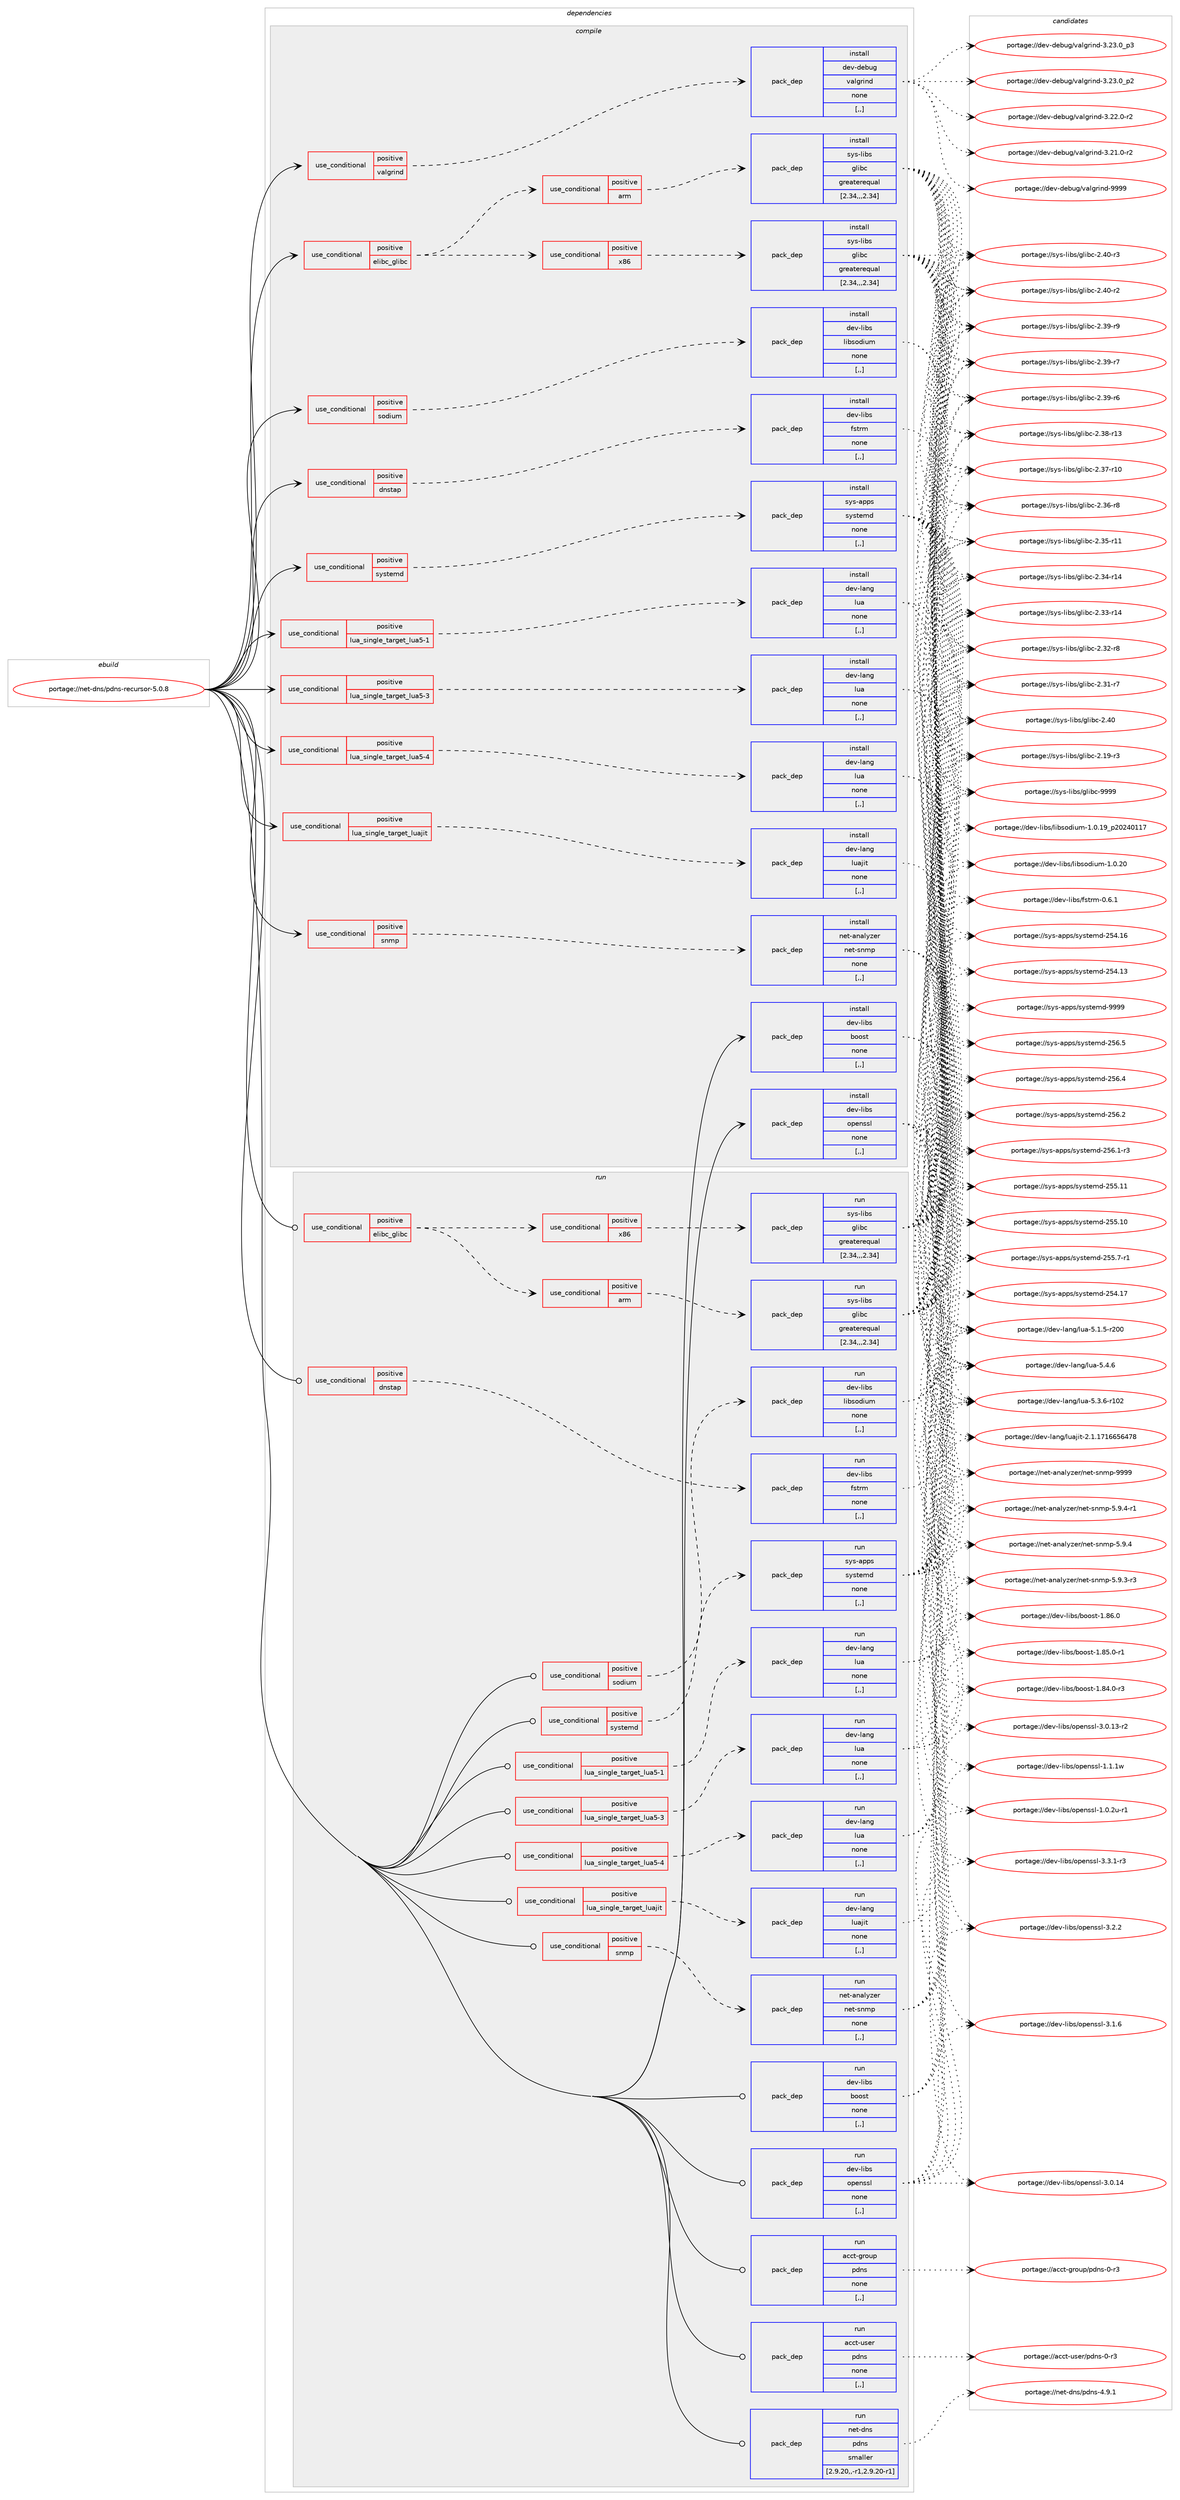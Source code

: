 digraph prolog {

# *************
# Graph options
# *************

newrank=true;
concentrate=true;
compound=true;
graph [rankdir=LR,fontname=Helvetica,fontsize=10,ranksep=1.5];#, ranksep=2.5, nodesep=0.2];
edge  [arrowhead=vee];
node  [fontname=Helvetica,fontsize=10];

# **********
# The ebuild
# **********

subgraph cluster_leftcol {
color=gray;
label=<<i>ebuild</i>>;
id [label="portage://net-dns/pdns-recursor-5.0.8", color=red, width=4, href="../net-dns/pdns-recursor-5.0.8.svg"];
}

# ****************
# The dependencies
# ****************

subgraph cluster_midcol {
color=gray;
label=<<i>dependencies</i>>;
subgraph cluster_compile {
fillcolor="#eeeeee";
style=filled;
label=<<i>compile</i>>;
subgraph cond224334 {
dependency858617 [label=<<TABLE BORDER="0" CELLBORDER="1" CELLSPACING="0" CELLPADDING="4"><TR><TD ROWSPAN="3" CELLPADDING="10">use_conditional</TD></TR><TR><TD>positive</TD></TR><TR><TD>dnstap</TD></TR></TABLE>>, shape=none, color=red];
subgraph pack627927 {
dependency858618 [label=<<TABLE BORDER="0" CELLBORDER="1" CELLSPACING="0" CELLPADDING="4" WIDTH="220"><TR><TD ROWSPAN="6" CELLPADDING="30">pack_dep</TD></TR><TR><TD WIDTH="110">install</TD></TR><TR><TD>dev-libs</TD></TR><TR><TD>fstrm</TD></TR><TR><TD>none</TD></TR><TR><TD>[,,]</TD></TR></TABLE>>, shape=none, color=blue];
}
dependency858617:e -> dependency858618:w [weight=20,style="dashed",arrowhead="vee"];
}
id:e -> dependency858617:w [weight=20,style="solid",arrowhead="vee"];
subgraph cond224335 {
dependency858619 [label=<<TABLE BORDER="0" CELLBORDER="1" CELLSPACING="0" CELLPADDING="4"><TR><TD ROWSPAN="3" CELLPADDING="10">use_conditional</TD></TR><TR><TD>positive</TD></TR><TR><TD>elibc_glibc</TD></TR></TABLE>>, shape=none, color=red];
subgraph cond224336 {
dependency858620 [label=<<TABLE BORDER="0" CELLBORDER="1" CELLSPACING="0" CELLPADDING="4"><TR><TD ROWSPAN="3" CELLPADDING="10">use_conditional</TD></TR><TR><TD>positive</TD></TR><TR><TD>arm</TD></TR></TABLE>>, shape=none, color=red];
subgraph pack627928 {
dependency858621 [label=<<TABLE BORDER="0" CELLBORDER="1" CELLSPACING="0" CELLPADDING="4" WIDTH="220"><TR><TD ROWSPAN="6" CELLPADDING="30">pack_dep</TD></TR><TR><TD WIDTH="110">install</TD></TR><TR><TD>sys-libs</TD></TR><TR><TD>glibc</TD></TR><TR><TD>greaterequal</TD></TR><TR><TD>[2.34,,,2.34]</TD></TR></TABLE>>, shape=none, color=blue];
}
dependency858620:e -> dependency858621:w [weight=20,style="dashed",arrowhead="vee"];
}
dependency858619:e -> dependency858620:w [weight=20,style="dashed",arrowhead="vee"];
subgraph cond224337 {
dependency858622 [label=<<TABLE BORDER="0" CELLBORDER="1" CELLSPACING="0" CELLPADDING="4"><TR><TD ROWSPAN="3" CELLPADDING="10">use_conditional</TD></TR><TR><TD>positive</TD></TR><TR><TD>x86</TD></TR></TABLE>>, shape=none, color=red];
subgraph pack627929 {
dependency858623 [label=<<TABLE BORDER="0" CELLBORDER="1" CELLSPACING="0" CELLPADDING="4" WIDTH="220"><TR><TD ROWSPAN="6" CELLPADDING="30">pack_dep</TD></TR><TR><TD WIDTH="110">install</TD></TR><TR><TD>sys-libs</TD></TR><TR><TD>glibc</TD></TR><TR><TD>greaterequal</TD></TR><TR><TD>[2.34,,,2.34]</TD></TR></TABLE>>, shape=none, color=blue];
}
dependency858622:e -> dependency858623:w [weight=20,style="dashed",arrowhead="vee"];
}
dependency858619:e -> dependency858622:w [weight=20,style="dashed",arrowhead="vee"];
}
id:e -> dependency858619:w [weight=20,style="solid",arrowhead="vee"];
subgraph cond224338 {
dependency858624 [label=<<TABLE BORDER="0" CELLBORDER="1" CELLSPACING="0" CELLPADDING="4"><TR><TD ROWSPAN="3" CELLPADDING="10">use_conditional</TD></TR><TR><TD>positive</TD></TR><TR><TD>lua_single_target_lua5-1</TD></TR></TABLE>>, shape=none, color=red];
subgraph pack627930 {
dependency858625 [label=<<TABLE BORDER="0" CELLBORDER="1" CELLSPACING="0" CELLPADDING="4" WIDTH="220"><TR><TD ROWSPAN="6" CELLPADDING="30">pack_dep</TD></TR><TR><TD WIDTH="110">install</TD></TR><TR><TD>dev-lang</TD></TR><TR><TD>lua</TD></TR><TR><TD>none</TD></TR><TR><TD>[,,]</TD></TR></TABLE>>, shape=none, color=blue];
}
dependency858624:e -> dependency858625:w [weight=20,style="dashed",arrowhead="vee"];
}
id:e -> dependency858624:w [weight=20,style="solid",arrowhead="vee"];
subgraph cond224339 {
dependency858626 [label=<<TABLE BORDER="0" CELLBORDER="1" CELLSPACING="0" CELLPADDING="4"><TR><TD ROWSPAN="3" CELLPADDING="10">use_conditional</TD></TR><TR><TD>positive</TD></TR><TR><TD>lua_single_target_lua5-3</TD></TR></TABLE>>, shape=none, color=red];
subgraph pack627931 {
dependency858627 [label=<<TABLE BORDER="0" CELLBORDER="1" CELLSPACING="0" CELLPADDING="4" WIDTH="220"><TR><TD ROWSPAN="6" CELLPADDING="30">pack_dep</TD></TR><TR><TD WIDTH="110">install</TD></TR><TR><TD>dev-lang</TD></TR><TR><TD>lua</TD></TR><TR><TD>none</TD></TR><TR><TD>[,,]</TD></TR></TABLE>>, shape=none, color=blue];
}
dependency858626:e -> dependency858627:w [weight=20,style="dashed",arrowhead="vee"];
}
id:e -> dependency858626:w [weight=20,style="solid",arrowhead="vee"];
subgraph cond224340 {
dependency858628 [label=<<TABLE BORDER="0" CELLBORDER="1" CELLSPACING="0" CELLPADDING="4"><TR><TD ROWSPAN="3" CELLPADDING="10">use_conditional</TD></TR><TR><TD>positive</TD></TR><TR><TD>lua_single_target_lua5-4</TD></TR></TABLE>>, shape=none, color=red];
subgraph pack627932 {
dependency858629 [label=<<TABLE BORDER="0" CELLBORDER="1" CELLSPACING="0" CELLPADDING="4" WIDTH="220"><TR><TD ROWSPAN="6" CELLPADDING="30">pack_dep</TD></TR><TR><TD WIDTH="110">install</TD></TR><TR><TD>dev-lang</TD></TR><TR><TD>lua</TD></TR><TR><TD>none</TD></TR><TR><TD>[,,]</TD></TR></TABLE>>, shape=none, color=blue];
}
dependency858628:e -> dependency858629:w [weight=20,style="dashed",arrowhead="vee"];
}
id:e -> dependency858628:w [weight=20,style="solid",arrowhead="vee"];
subgraph cond224341 {
dependency858630 [label=<<TABLE BORDER="0" CELLBORDER="1" CELLSPACING="0" CELLPADDING="4"><TR><TD ROWSPAN="3" CELLPADDING="10">use_conditional</TD></TR><TR><TD>positive</TD></TR><TR><TD>lua_single_target_luajit</TD></TR></TABLE>>, shape=none, color=red];
subgraph pack627933 {
dependency858631 [label=<<TABLE BORDER="0" CELLBORDER="1" CELLSPACING="0" CELLPADDING="4" WIDTH="220"><TR><TD ROWSPAN="6" CELLPADDING="30">pack_dep</TD></TR><TR><TD WIDTH="110">install</TD></TR><TR><TD>dev-lang</TD></TR><TR><TD>luajit</TD></TR><TR><TD>none</TD></TR><TR><TD>[,,]</TD></TR></TABLE>>, shape=none, color=blue];
}
dependency858630:e -> dependency858631:w [weight=20,style="dashed",arrowhead="vee"];
}
id:e -> dependency858630:w [weight=20,style="solid",arrowhead="vee"];
subgraph cond224342 {
dependency858632 [label=<<TABLE BORDER="0" CELLBORDER="1" CELLSPACING="0" CELLPADDING="4"><TR><TD ROWSPAN="3" CELLPADDING="10">use_conditional</TD></TR><TR><TD>positive</TD></TR><TR><TD>snmp</TD></TR></TABLE>>, shape=none, color=red];
subgraph pack627934 {
dependency858633 [label=<<TABLE BORDER="0" CELLBORDER="1" CELLSPACING="0" CELLPADDING="4" WIDTH="220"><TR><TD ROWSPAN="6" CELLPADDING="30">pack_dep</TD></TR><TR><TD WIDTH="110">install</TD></TR><TR><TD>net-analyzer</TD></TR><TR><TD>net-snmp</TD></TR><TR><TD>none</TD></TR><TR><TD>[,,]</TD></TR></TABLE>>, shape=none, color=blue];
}
dependency858632:e -> dependency858633:w [weight=20,style="dashed",arrowhead="vee"];
}
id:e -> dependency858632:w [weight=20,style="solid",arrowhead="vee"];
subgraph cond224343 {
dependency858634 [label=<<TABLE BORDER="0" CELLBORDER="1" CELLSPACING="0" CELLPADDING="4"><TR><TD ROWSPAN="3" CELLPADDING="10">use_conditional</TD></TR><TR><TD>positive</TD></TR><TR><TD>sodium</TD></TR></TABLE>>, shape=none, color=red];
subgraph pack627935 {
dependency858635 [label=<<TABLE BORDER="0" CELLBORDER="1" CELLSPACING="0" CELLPADDING="4" WIDTH="220"><TR><TD ROWSPAN="6" CELLPADDING="30">pack_dep</TD></TR><TR><TD WIDTH="110">install</TD></TR><TR><TD>dev-libs</TD></TR><TR><TD>libsodium</TD></TR><TR><TD>none</TD></TR><TR><TD>[,,]</TD></TR></TABLE>>, shape=none, color=blue];
}
dependency858634:e -> dependency858635:w [weight=20,style="dashed",arrowhead="vee"];
}
id:e -> dependency858634:w [weight=20,style="solid",arrowhead="vee"];
subgraph cond224344 {
dependency858636 [label=<<TABLE BORDER="0" CELLBORDER="1" CELLSPACING="0" CELLPADDING="4"><TR><TD ROWSPAN="3" CELLPADDING="10">use_conditional</TD></TR><TR><TD>positive</TD></TR><TR><TD>systemd</TD></TR></TABLE>>, shape=none, color=red];
subgraph pack627936 {
dependency858637 [label=<<TABLE BORDER="0" CELLBORDER="1" CELLSPACING="0" CELLPADDING="4" WIDTH="220"><TR><TD ROWSPAN="6" CELLPADDING="30">pack_dep</TD></TR><TR><TD WIDTH="110">install</TD></TR><TR><TD>sys-apps</TD></TR><TR><TD>systemd</TD></TR><TR><TD>none</TD></TR><TR><TD>[,,]</TD></TR></TABLE>>, shape=none, color=blue];
}
dependency858636:e -> dependency858637:w [weight=20,style="dashed",arrowhead="vee"];
}
id:e -> dependency858636:w [weight=20,style="solid",arrowhead="vee"];
subgraph cond224345 {
dependency858638 [label=<<TABLE BORDER="0" CELLBORDER="1" CELLSPACING="0" CELLPADDING="4"><TR><TD ROWSPAN="3" CELLPADDING="10">use_conditional</TD></TR><TR><TD>positive</TD></TR><TR><TD>valgrind</TD></TR></TABLE>>, shape=none, color=red];
subgraph pack627937 {
dependency858639 [label=<<TABLE BORDER="0" CELLBORDER="1" CELLSPACING="0" CELLPADDING="4" WIDTH="220"><TR><TD ROWSPAN="6" CELLPADDING="30">pack_dep</TD></TR><TR><TD WIDTH="110">install</TD></TR><TR><TD>dev-debug</TD></TR><TR><TD>valgrind</TD></TR><TR><TD>none</TD></TR><TR><TD>[,,]</TD></TR></TABLE>>, shape=none, color=blue];
}
dependency858638:e -> dependency858639:w [weight=20,style="dashed",arrowhead="vee"];
}
id:e -> dependency858638:w [weight=20,style="solid",arrowhead="vee"];
subgraph pack627938 {
dependency858640 [label=<<TABLE BORDER="0" CELLBORDER="1" CELLSPACING="0" CELLPADDING="4" WIDTH="220"><TR><TD ROWSPAN="6" CELLPADDING="30">pack_dep</TD></TR><TR><TD WIDTH="110">install</TD></TR><TR><TD>dev-libs</TD></TR><TR><TD>boost</TD></TR><TR><TD>none</TD></TR><TR><TD>[,,]</TD></TR></TABLE>>, shape=none, color=blue];
}
id:e -> dependency858640:w [weight=20,style="solid",arrowhead="vee"];
subgraph pack627939 {
dependency858641 [label=<<TABLE BORDER="0" CELLBORDER="1" CELLSPACING="0" CELLPADDING="4" WIDTH="220"><TR><TD ROWSPAN="6" CELLPADDING="30">pack_dep</TD></TR><TR><TD WIDTH="110">install</TD></TR><TR><TD>dev-libs</TD></TR><TR><TD>openssl</TD></TR><TR><TD>none</TD></TR><TR><TD>[,,]</TD></TR></TABLE>>, shape=none, color=blue];
}
id:e -> dependency858641:w [weight=20,style="solid",arrowhead="vee"];
}
subgraph cluster_compileandrun {
fillcolor="#eeeeee";
style=filled;
label=<<i>compile and run</i>>;
}
subgraph cluster_run {
fillcolor="#eeeeee";
style=filled;
label=<<i>run</i>>;
subgraph cond224346 {
dependency858642 [label=<<TABLE BORDER="0" CELLBORDER="1" CELLSPACING="0" CELLPADDING="4"><TR><TD ROWSPAN="3" CELLPADDING="10">use_conditional</TD></TR><TR><TD>positive</TD></TR><TR><TD>dnstap</TD></TR></TABLE>>, shape=none, color=red];
subgraph pack627940 {
dependency858643 [label=<<TABLE BORDER="0" CELLBORDER="1" CELLSPACING="0" CELLPADDING="4" WIDTH="220"><TR><TD ROWSPAN="6" CELLPADDING="30">pack_dep</TD></TR><TR><TD WIDTH="110">run</TD></TR><TR><TD>dev-libs</TD></TR><TR><TD>fstrm</TD></TR><TR><TD>none</TD></TR><TR><TD>[,,]</TD></TR></TABLE>>, shape=none, color=blue];
}
dependency858642:e -> dependency858643:w [weight=20,style="dashed",arrowhead="vee"];
}
id:e -> dependency858642:w [weight=20,style="solid",arrowhead="odot"];
subgraph cond224347 {
dependency858644 [label=<<TABLE BORDER="0" CELLBORDER="1" CELLSPACING="0" CELLPADDING="4"><TR><TD ROWSPAN="3" CELLPADDING="10">use_conditional</TD></TR><TR><TD>positive</TD></TR><TR><TD>elibc_glibc</TD></TR></TABLE>>, shape=none, color=red];
subgraph cond224348 {
dependency858645 [label=<<TABLE BORDER="0" CELLBORDER="1" CELLSPACING="0" CELLPADDING="4"><TR><TD ROWSPAN="3" CELLPADDING="10">use_conditional</TD></TR><TR><TD>positive</TD></TR><TR><TD>arm</TD></TR></TABLE>>, shape=none, color=red];
subgraph pack627941 {
dependency858646 [label=<<TABLE BORDER="0" CELLBORDER="1" CELLSPACING="0" CELLPADDING="4" WIDTH="220"><TR><TD ROWSPAN="6" CELLPADDING="30">pack_dep</TD></TR><TR><TD WIDTH="110">run</TD></TR><TR><TD>sys-libs</TD></TR><TR><TD>glibc</TD></TR><TR><TD>greaterequal</TD></TR><TR><TD>[2.34,,,2.34]</TD></TR></TABLE>>, shape=none, color=blue];
}
dependency858645:e -> dependency858646:w [weight=20,style="dashed",arrowhead="vee"];
}
dependency858644:e -> dependency858645:w [weight=20,style="dashed",arrowhead="vee"];
subgraph cond224349 {
dependency858647 [label=<<TABLE BORDER="0" CELLBORDER="1" CELLSPACING="0" CELLPADDING="4"><TR><TD ROWSPAN="3" CELLPADDING="10">use_conditional</TD></TR><TR><TD>positive</TD></TR><TR><TD>x86</TD></TR></TABLE>>, shape=none, color=red];
subgraph pack627942 {
dependency858648 [label=<<TABLE BORDER="0" CELLBORDER="1" CELLSPACING="0" CELLPADDING="4" WIDTH="220"><TR><TD ROWSPAN="6" CELLPADDING="30">pack_dep</TD></TR><TR><TD WIDTH="110">run</TD></TR><TR><TD>sys-libs</TD></TR><TR><TD>glibc</TD></TR><TR><TD>greaterequal</TD></TR><TR><TD>[2.34,,,2.34]</TD></TR></TABLE>>, shape=none, color=blue];
}
dependency858647:e -> dependency858648:w [weight=20,style="dashed",arrowhead="vee"];
}
dependency858644:e -> dependency858647:w [weight=20,style="dashed",arrowhead="vee"];
}
id:e -> dependency858644:w [weight=20,style="solid",arrowhead="odot"];
subgraph cond224350 {
dependency858649 [label=<<TABLE BORDER="0" CELLBORDER="1" CELLSPACING="0" CELLPADDING="4"><TR><TD ROWSPAN="3" CELLPADDING="10">use_conditional</TD></TR><TR><TD>positive</TD></TR><TR><TD>lua_single_target_lua5-1</TD></TR></TABLE>>, shape=none, color=red];
subgraph pack627943 {
dependency858650 [label=<<TABLE BORDER="0" CELLBORDER="1" CELLSPACING="0" CELLPADDING="4" WIDTH="220"><TR><TD ROWSPAN="6" CELLPADDING="30">pack_dep</TD></TR><TR><TD WIDTH="110">run</TD></TR><TR><TD>dev-lang</TD></TR><TR><TD>lua</TD></TR><TR><TD>none</TD></TR><TR><TD>[,,]</TD></TR></TABLE>>, shape=none, color=blue];
}
dependency858649:e -> dependency858650:w [weight=20,style="dashed",arrowhead="vee"];
}
id:e -> dependency858649:w [weight=20,style="solid",arrowhead="odot"];
subgraph cond224351 {
dependency858651 [label=<<TABLE BORDER="0" CELLBORDER="1" CELLSPACING="0" CELLPADDING="4"><TR><TD ROWSPAN="3" CELLPADDING="10">use_conditional</TD></TR><TR><TD>positive</TD></TR><TR><TD>lua_single_target_lua5-3</TD></TR></TABLE>>, shape=none, color=red];
subgraph pack627944 {
dependency858652 [label=<<TABLE BORDER="0" CELLBORDER="1" CELLSPACING="0" CELLPADDING="4" WIDTH="220"><TR><TD ROWSPAN="6" CELLPADDING="30">pack_dep</TD></TR><TR><TD WIDTH="110">run</TD></TR><TR><TD>dev-lang</TD></TR><TR><TD>lua</TD></TR><TR><TD>none</TD></TR><TR><TD>[,,]</TD></TR></TABLE>>, shape=none, color=blue];
}
dependency858651:e -> dependency858652:w [weight=20,style="dashed",arrowhead="vee"];
}
id:e -> dependency858651:w [weight=20,style="solid",arrowhead="odot"];
subgraph cond224352 {
dependency858653 [label=<<TABLE BORDER="0" CELLBORDER="1" CELLSPACING="0" CELLPADDING="4"><TR><TD ROWSPAN="3" CELLPADDING="10">use_conditional</TD></TR><TR><TD>positive</TD></TR><TR><TD>lua_single_target_lua5-4</TD></TR></TABLE>>, shape=none, color=red];
subgraph pack627945 {
dependency858654 [label=<<TABLE BORDER="0" CELLBORDER="1" CELLSPACING="0" CELLPADDING="4" WIDTH="220"><TR><TD ROWSPAN="6" CELLPADDING="30">pack_dep</TD></TR><TR><TD WIDTH="110">run</TD></TR><TR><TD>dev-lang</TD></TR><TR><TD>lua</TD></TR><TR><TD>none</TD></TR><TR><TD>[,,]</TD></TR></TABLE>>, shape=none, color=blue];
}
dependency858653:e -> dependency858654:w [weight=20,style="dashed",arrowhead="vee"];
}
id:e -> dependency858653:w [weight=20,style="solid",arrowhead="odot"];
subgraph cond224353 {
dependency858655 [label=<<TABLE BORDER="0" CELLBORDER="1" CELLSPACING="0" CELLPADDING="4"><TR><TD ROWSPAN="3" CELLPADDING="10">use_conditional</TD></TR><TR><TD>positive</TD></TR><TR><TD>lua_single_target_luajit</TD></TR></TABLE>>, shape=none, color=red];
subgraph pack627946 {
dependency858656 [label=<<TABLE BORDER="0" CELLBORDER="1" CELLSPACING="0" CELLPADDING="4" WIDTH="220"><TR><TD ROWSPAN="6" CELLPADDING="30">pack_dep</TD></TR><TR><TD WIDTH="110">run</TD></TR><TR><TD>dev-lang</TD></TR><TR><TD>luajit</TD></TR><TR><TD>none</TD></TR><TR><TD>[,,]</TD></TR></TABLE>>, shape=none, color=blue];
}
dependency858655:e -> dependency858656:w [weight=20,style="dashed",arrowhead="vee"];
}
id:e -> dependency858655:w [weight=20,style="solid",arrowhead="odot"];
subgraph cond224354 {
dependency858657 [label=<<TABLE BORDER="0" CELLBORDER="1" CELLSPACING="0" CELLPADDING="4"><TR><TD ROWSPAN="3" CELLPADDING="10">use_conditional</TD></TR><TR><TD>positive</TD></TR><TR><TD>snmp</TD></TR></TABLE>>, shape=none, color=red];
subgraph pack627947 {
dependency858658 [label=<<TABLE BORDER="0" CELLBORDER="1" CELLSPACING="0" CELLPADDING="4" WIDTH="220"><TR><TD ROWSPAN="6" CELLPADDING="30">pack_dep</TD></TR><TR><TD WIDTH="110">run</TD></TR><TR><TD>net-analyzer</TD></TR><TR><TD>net-snmp</TD></TR><TR><TD>none</TD></TR><TR><TD>[,,]</TD></TR></TABLE>>, shape=none, color=blue];
}
dependency858657:e -> dependency858658:w [weight=20,style="dashed",arrowhead="vee"];
}
id:e -> dependency858657:w [weight=20,style="solid",arrowhead="odot"];
subgraph cond224355 {
dependency858659 [label=<<TABLE BORDER="0" CELLBORDER="1" CELLSPACING="0" CELLPADDING="4"><TR><TD ROWSPAN="3" CELLPADDING="10">use_conditional</TD></TR><TR><TD>positive</TD></TR><TR><TD>sodium</TD></TR></TABLE>>, shape=none, color=red];
subgraph pack627948 {
dependency858660 [label=<<TABLE BORDER="0" CELLBORDER="1" CELLSPACING="0" CELLPADDING="4" WIDTH="220"><TR><TD ROWSPAN="6" CELLPADDING="30">pack_dep</TD></TR><TR><TD WIDTH="110">run</TD></TR><TR><TD>dev-libs</TD></TR><TR><TD>libsodium</TD></TR><TR><TD>none</TD></TR><TR><TD>[,,]</TD></TR></TABLE>>, shape=none, color=blue];
}
dependency858659:e -> dependency858660:w [weight=20,style="dashed",arrowhead="vee"];
}
id:e -> dependency858659:w [weight=20,style="solid",arrowhead="odot"];
subgraph cond224356 {
dependency858661 [label=<<TABLE BORDER="0" CELLBORDER="1" CELLSPACING="0" CELLPADDING="4"><TR><TD ROWSPAN="3" CELLPADDING="10">use_conditional</TD></TR><TR><TD>positive</TD></TR><TR><TD>systemd</TD></TR></TABLE>>, shape=none, color=red];
subgraph pack627949 {
dependency858662 [label=<<TABLE BORDER="0" CELLBORDER="1" CELLSPACING="0" CELLPADDING="4" WIDTH="220"><TR><TD ROWSPAN="6" CELLPADDING="30">pack_dep</TD></TR><TR><TD WIDTH="110">run</TD></TR><TR><TD>sys-apps</TD></TR><TR><TD>systemd</TD></TR><TR><TD>none</TD></TR><TR><TD>[,,]</TD></TR></TABLE>>, shape=none, color=blue];
}
dependency858661:e -> dependency858662:w [weight=20,style="dashed",arrowhead="vee"];
}
id:e -> dependency858661:w [weight=20,style="solid",arrowhead="odot"];
subgraph pack627950 {
dependency858663 [label=<<TABLE BORDER="0" CELLBORDER="1" CELLSPACING="0" CELLPADDING="4" WIDTH="220"><TR><TD ROWSPAN="6" CELLPADDING="30">pack_dep</TD></TR><TR><TD WIDTH="110">run</TD></TR><TR><TD>acct-group</TD></TR><TR><TD>pdns</TD></TR><TR><TD>none</TD></TR><TR><TD>[,,]</TD></TR></TABLE>>, shape=none, color=blue];
}
id:e -> dependency858663:w [weight=20,style="solid",arrowhead="odot"];
subgraph pack627951 {
dependency858664 [label=<<TABLE BORDER="0" CELLBORDER="1" CELLSPACING="0" CELLPADDING="4" WIDTH="220"><TR><TD ROWSPAN="6" CELLPADDING="30">pack_dep</TD></TR><TR><TD WIDTH="110">run</TD></TR><TR><TD>acct-user</TD></TR><TR><TD>pdns</TD></TR><TR><TD>none</TD></TR><TR><TD>[,,]</TD></TR></TABLE>>, shape=none, color=blue];
}
id:e -> dependency858664:w [weight=20,style="solid",arrowhead="odot"];
subgraph pack627952 {
dependency858665 [label=<<TABLE BORDER="0" CELLBORDER="1" CELLSPACING="0" CELLPADDING="4" WIDTH="220"><TR><TD ROWSPAN="6" CELLPADDING="30">pack_dep</TD></TR><TR><TD WIDTH="110">run</TD></TR><TR><TD>dev-libs</TD></TR><TR><TD>boost</TD></TR><TR><TD>none</TD></TR><TR><TD>[,,]</TD></TR></TABLE>>, shape=none, color=blue];
}
id:e -> dependency858665:w [weight=20,style="solid",arrowhead="odot"];
subgraph pack627953 {
dependency858666 [label=<<TABLE BORDER="0" CELLBORDER="1" CELLSPACING="0" CELLPADDING="4" WIDTH="220"><TR><TD ROWSPAN="6" CELLPADDING="30">pack_dep</TD></TR><TR><TD WIDTH="110">run</TD></TR><TR><TD>dev-libs</TD></TR><TR><TD>openssl</TD></TR><TR><TD>none</TD></TR><TR><TD>[,,]</TD></TR></TABLE>>, shape=none, color=blue];
}
id:e -> dependency858666:w [weight=20,style="solid",arrowhead="odot"];
subgraph pack627954 {
dependency858667 [label=<<TABLE BORDER="0" CELLBORDER="1" CELLSPACING="0" CELLPADDING="4" WIDTH="220"><TR><TD ROWSPAN="6" CELLPADDING="30">pack_dep</TD></TR><TR><TD WIDTH="110">run</TD></TR><TR><TD>net-dns</TD></TR><TR><TD>pdns</TD></TR><TR><TD>smaller</TD></TR><TR><TD>[2.9.20,,-r1,2.9.20-r1]</TD></TR></TABLE>>, shape=none, color=blue];
}
id:e -> dependency858667:w [weight=20,style="solid",arrowhead="odot"];
}
}

# **************
# The candidates
# **************

subgraph cluster_choices {
rank=same;
color=gray;
label=<<i>candidates</i>>;

subgraph choice627927 {
color=black;
nodesep=1;
choice100101118451081059811547102115116114109454846544649 [label="portage://dev-libs/fstrm-0.6.1", color=red, width=4,href="../dev-libs/fstrm-0.6.1.svg"];
dependency858618:e -> choice100101118451081059811547102115116114109454846544649:w [style=dotted,weight="100"];
}
subgraph choice627928 {
color=black;
nodesep=1;
choice11512111545108105981154710310810598994557575757 [label="portage://sys-libs/glibc-9999", color=red, width=4,href="../sys-libs/glibc-9999.svg"];
choice115121115451081059811547103108105989945504652484511451 [label="portage://sys-libs/glibc-2.40-r3", color=red, width=4,href="../sys-libs/glibc-2.40-r3.svg"];
choice115121115451081059811547103108105989945504652484511450 [label="portage://sys-libs/glibc-2.40-r2", color=red, width=4,href="../sys-libs/glibc-2.40-r2.svg"];
choice11512111545108105981154710310810598994550465248 [label="portage://sys-libs/glibc-2.40", color=red, width=4,href="../sys-libs/glibc-2.40.svg"];
choice115121115451081059811547103108105989945504651574511457 [label="portage://sys-libs/glibc-2.39-r9", color=red, width=4,href="../sys-libs/glibc-2.39-r9.svg"];
choice115121115451081059811547103108105989945504651574511455 [label="portage://sys-libs/glibc-2.39-r7", color=red, width=4,href="../sys-libs/glibc-2.39-r7.svg"];
choice115121115451081059811547103108105989945504651574511454 [label="portage://sys-libs/glibc-2.39-r6", color=red, width=4,href="../sys-libs/glibc-2.39-r6.svg"];
choice11512111545108105981154710310810598994550465156451144951 [label="portage://sys-libs/glibc-2.38-r13", color=red, width=4,href="../sys-libs/glibc-2.38-r13.svg"];
choice11512111545108105981154710310810598994550465155451144948 [label="portage://sys-libs/glibc-2.37-r10", color=red, width=4,href="../sys-libs/glibc-2.37-r10.svg"];
choice115121115451081059811547103108105989945504651544511456 [label="portage://sys-libs/glibc-2.36-r8", color=red, width=4,href="../sys-libs/glibc-2.36-r8.svg"];
choice11512111545108105981154710310810598994550465153451144949 [label="portage://sys-libs/glibc-2.35-r11", color=red, width=4,href="../sys-libs/glibc-2.35-r11.svg"];
choice11512111545108105981154710310810598994550465152451144952 [label="portage://sys-libs/glibc-2.34-r14", color=red, width=4,href="../sys-libs/glibc-2.34-r14.svg"];
choice11512111545108105981154710310810598994550465151451144952 [label="portage://sys-libs/glibc-2.33-r14", color=red, width=4,href="../sys-libs/glibc-2.33-r14.svg"];
choice115121115451081059811547103108105989945504651504511456 [label="portage://sys-libs/glibc-2.32-r8", color=red, width=4,href="../sys-libs/glibc-2.32-r8.svg"];
choice115121115451081059811547103108105989945504651494511455 [label="portage://sys-libs/glibc-2.31-r7", color=red, width=4,href="../sys-libs/glibc-2.31-r7.svg"];
choice115121115451081059811547103108105989945504649574511451 [label="portage://sys-libs/glibc-2.19-r3", color=red, width=4,href="../sys-libs/glibc-2.19-r3.svg"];
dependency858621:e -> choice11512111545108105981154710310810598994557575757:w [style=dotted,weight="100"];
dependency858621:e -> choice115121115451081059811547103108105989945504652484511451:w [style=dotted,weight="100"];
dependency858621:e -> choice115121115451081059811547103108105989945504652484511450:w [style=dotted,weight="100"];
dependency858621:e -> choice11512111545108105981154710310810598994550465248:w [style=dotted,weight="100"];
dependency858621:e -> choice115121115451081059811547103108105989945504651574511457:w [style=dotted,weight="100"];
dependency858621:e -> choice115121115451081059811547103108105989945504651574511455:w [style=dotted,weight="100"];
dependency858621:e -> choice115121115451081059811547103108105989945504651574511454:w [style=dotted,weight="100"];
dependency858621:e -> choice11512111545108105981154710310810598994550465156451144951:w [style=dotted,weight="100"];
dependency858621:e -> choice11512111545108105981154710310810598994550465155451144948:w [style=dotted,weight="100"];
dependency858621:e -> choice115121115451081059811547103108105989945504651544511456:w [style=dotted,weight="100"];
dependency858621:e -> choice11512111545108105981154710310810598994550465153451144949:w [style=dotted,weight="100"];
dependency858621:e -> choice11512111545108105981154710310810598994550465152451144952:w [style=dotted,weight="100"];
dependency858621:e -> choice11512111545108105981154710310810598994550465151451144952:w [style=dotted,weight="100"];
dependency858621:e -> choice115121115451081059811547103108105989945504651504511456:w [style=dotted,weight="100"];
dependency858621:e -> choice115121115451081059811547103108105989945504651494511455:w [style=dotted,weight="100"];
dependency858621:e -> choice115121115451081059811547103108105989945504649574511451:w [style=dotted,weight="100"];
}
subgraph choice627929 {
color=black;
nodesep=1;
choice11512111545108105981154710310810598994557575757 [label="portage://sys-libs/glibc-9999", color=red, width=4,href="../sys-libs/glibc-9999.svg"];
choice115121115451081059811547103108105989945504652484511451 [label="portage://sys-libs/glibc-2.40-r3", color=red, width=4,href="../sys-libs/glibc-2.40-r3.svg"];
choice115121115451081059811547103108105989945504652484511450 [label="portage://sys-libs/glibc-2.40-r2", color=red, width=4,href="../sys-libs/glibc-2.40-r2.svg"];
choice11512111545108105981154710310810598994550465248 [label="portage://sys-libs/glibc-2.40", color=red, width=4,href="../sys-libs/glibc-2.40.svg"];
choice115121115451081059811547103108105989945504651574511457 [label="portage://sys-libs/glibc-2.39-r9", color=red, width=4,href="../sys-libs/glibc-2.39-r9.svg"];
choice115121115451081059811547103108105989945504651574511455 [label="portage://sys-libs/glibc-2.39-r7", color=red, width=4,href="../sys-libs/glibc-2.39-r7.svg"];
choice115121115451081059811547103108105989945504651574511454 [label="portage://sys-libs/glibc-2.39-r6", color=red, width=4,href="../sys-libs/glibc-2.39-r6.svg"];
choice11512111545108105981154710310810598994550465156451144951 [label="portage://sys-libs/glibc-2.38-r13", color=red, width=4,href="../sys-libs/glibc-2.38-r13.svg"];
choice11512111545108105981154710310810598994550465155451144948 [label="portage://sys-libs/glibc-2.37-r10", color=red, width=4,href="../sys-libs/glibc-2.37-r10.svg"];
choice115121115451081059811547103108105989945504651544511456 [label="portage://sys-libs/glibc-2.36-r8", color=red, width=4,href="../sys-libs/glibc-2.36-r8.svg"];
choice11512111545108105981154710310810598994550465153451144949 [label="portage://sys-libs/glibc-2.35-r11", color=red, width=4,href="../sys-libs/glibc-2.35-r11.svg"];
choice11512111545108105981154710310810598994550465152451144952 [label="portage://sys-libs/glibc-2.34-r14", color=red, width=4,href="../sys-libs/glibc-2.34-r14.svg"];
choice11512111545108105981154710310810598994550465151451144952 [label="portage://sys-libs/glibc-2.33-r14", color=red, width=4,href="../sys-libs/glibc-2.33-r14.svg"];
choice115121115451081059811547103108105989945504651504511456 [label="portage://sys-libs/glibc-2.32-r8", color=red, width=4,href="../sys-libs/glibc-2.32-r8.svg"];
choice115121115451081059811547103108105989945504651494511455 [label="portage://sys-libs/glibc-2.31-r7", color=red, width=4,href="../sys-libs/glibc-2.31-r7.svg"];
choice115121115451081059811547103108105989945504649574511451 [label="portage://sys-libs/glibc-2.19-r3", color=red, width=4,href="../sys-libs/glibc-2.19-r3.svg"];
dependency858623:e -> choice11512111545108105981154710310810598994557575757:w [style=dotted,weight="100"];
dependency858623:e -> choice115121115451081059811547103108105989945504652484511451:w [style=dotted,weight="100"];
dependency858623:e -> choice115121115451081059811547103108105989945504652484511450:w [style=dotted,weight="100"];
dependency858623:e -> choice11512111545108105981154710310810598994550465248:w [style=dotted,weight="100"];
dependency858623:e -> choice115121115451081059811547103108105989945504651574511457:w [style=dotted,weight="100"];
dependency858623:e -> choice115121115451081059811547103108105989945504651574511455:w [style=dotted,weight="100"];
dependency858623:e -> choice115121115451081059811547103108105989945504651574511454:w [style=dotted,weight="100"];
dependency858623:e -> choice11512111545108105981154710310810598994550465156451144951:w [style=dotted,weight="100"];
dependency858623:e -> choice11512111545108105981154710310810598994550465155451144948:w [style=dotted,weight="100"];
dependency858623:e -> choice115121115451081059811547103108105989945504651544511456:w [style=dotted,weight="100"];
dependency858623:e -> choice11512111545108105981154710310810598994550465153451144949:w [style=dotted,weight="100"];
dependency858623:e -> choice11512111545108105981154710310810598994550465152451144952:w [style=dotted,weight="100"];
dependency858623:e -> choice11512111545108105981154710310810598994550465151451144952:w [style=dotted,weight="100"];
dependency858623:e -> choice115121115451081059811547103108105989945504651504511456:w [style=dotted,weight="100"];
dependency858623:e -> choice115121115451081059811547103108105989945504651494511455:w [style=dotted,weight="100"];
dependency858623:e -> choice115121115451081059811547103108105989945504649574511451:w [style=dotted,weight="100"];
}
subgraph choice627930 {
color=black;
nodesep=1;
choice10010111845108971101034710811797455346524654 [label="portage://dev-lang/lua-5.4.6", color=red, width=4,href="../dev-lang/lua-5.4.6.svg"];
choice1001011184510897110103471081179745534651465445114494850 [label="portage://dev-lang/lua-5.3.6-r102", color=red, width=4,href="../dev-lang/lua-5.3.6-r102.svg"];
choice1001011184510897110103471081179745534649465345114504848 [label="portage://dev-lang/lua-5.1.5-r200", color=red, width=4,href="../dev-lang/lua-5.1.5-r200.svg"];
dependency858625:e -> choice10010111845108971101034710811797455346524654:w [style=dotted,weight="100"];
dependency858625:e -> choice1001011184510897110103471081179745534651465445114494850:w [style=dotted,weight="100"];
dependency858625:e -> choice1001011184510897110103471081179745534649465345114504848:w [style=dotted,weight="100"];
}
subgraph choice627931 {
color=black;
nodesep=1;
choice10010111845108971101034710811797455346524654 [label="portage://dev-lang/lua-5.4.6", color=red, width=4,href="../dev-lang/lua-5.4.6.svg"];
choice1001011184510897110103471081179745534651465445114494850 [label="portage://dev-lang/lua-5.3.6-r102", color=red, width=4,href="../dev-lang/lua-5.3.6-r102.svg"];
choice1001011184510897110103471081179745534649465345114504848 [label="portage://dev-lang/lua-5.1.5-r200", color=red, width=4,href="../dev-lang/lua-5.1.5-r200.svg"];
dependency858627:e -> choice10010111845108971101034710811797455346524654:w [style=dotted,weight="100"];
dependency858627:e -> choice1001011184510897110103471081179745534651465445114494850:w [style=dotted,weight="100"];
dependency858627:e -> choice1001011184510897110103471081179745534649465345114504848:w [style=dotted,weight="100"];
}
subgraph choice627932 {
color=black;
nodesep=1;
choice10010111845108971101034710811797455346524654 [label="portage://dev-lang/lua-5.4.6", color=red, width=4,href="../dev-lang/lua-5.4.6.svg"];
choice1001011184510897110103471081179745534651465445114494850 [label="portage://dev-lang/lua-5.3.6-r102", color=red, width=4,href="../dev-lang/lua-5.3.6-r102.svg"];
choice1001011184510897110103471081179745534649465345114504848 [label="portage://dev-lang/lua-5.1.5-r200", color=red, width=4,href="../dev-lang/lua-5.1.5-r200.svg"];
dependency858629:e -> choice10010111845108971101034710811797455346524654:w [style=dotted,weight="100"];
dependency858629:e -> choice1001011184510897110103471081179745534651465445114494850:w [style=dotted,weight="100"];
dependency858629:e -> choice1001011184510897110103471081179745534649465345114504848:w [style=dotted,weight="100"];
}
subgraph choice627933 {
color=black;
nodesep=1;
choice10010111845108971101034710811797106105116455046494649554954545354525556 [label="portage://dev-lang/luajit-2.1.1716656478", color=red, width=4,href="../dev-lang/luajit-2.1.1716656478.svg"];
dependency858631:e -> choice10010111845108971101034710811797106105116455046494649554954545354525556:w [style=dotted,weight="100"];
}
subgraph choice627934 {
color=black;
nodesep=1;
choice11010111645971109710812112210111447110101116451151101091124557575757 [label="portage://net-analyzer/net-snmp-9999", color=red, width=4,href="../net-analyzer/net-snmp-9999.svg"];
choice11010111645971109710812112210111447110101116451151101091124553465746524511449 [label="portage://net-analyzer/net-snmp-5.9.4-r1", color=red, width=4,href="../net-analyzer/net-snmp-5.9.4-r1.svg"];
choice1101011164597110971081211221011144711010111645115110109112455346574652 [label="portage://net-analyzer/net-snmp-5.9.4", color=red, width=4,href="../net-analyzer/net-snmp-5.9.4.svg"];
choice11010111645971109710812112210111447110101116451151101091124553465746514511451 [label="portage://net-analyzer/net-snmp-5.9.3-r3", color=red, width=4,href="../net-analyzer/net-snmp-5.9.3-r3.svg"];
dependency858633:e -> choice11010111645971109710812112210111447110101116451151101091124557575757:w [style=dotted,weight="100"];
dependency858633:e -> choice11010111645971109710812112210111447110101116451151101091124553465746524511449:w [style=dotted,weight="100"];
dependency858633:e -> choice1101011164597110971081211221011144711010111645115110109112455346574652:w [style=dotted,weight="100"];
dependency858633:e -> choice11010111645971109710812112210111447110101116451151101091124553465746514511451:w [style=dotted,weight="100"];
}
subgraph choice627935 {
color=black;
nodesep=1;
choice1001011184510810598115471081059811511110010511710945494648465048 [label="portage://dev-libs/libsodium-1.0.20", color=red, width=4,href="../dev-libs/libsodium-1.0.20.svg"];
choice1001011184510810598115471081059811511110010511710945494648464957951125048505248494955 [label="portage://dev-libs/libsodium-1.0.19_p20240117", color=red, width=4,href="../dev-libs/libsodium-1.0.19_p20240117.svg"];
dependency858635:e -> choice1001011184510810598115471081059811511110010511710945494648465048:w [style=dotted,weight="100"];
dependency858635:e -> choice1001011184510810598115471081059811511110010511710945494648464957951125048505248494955:w [style=dotted,weight="100"];
}
subgraph choice627936 {
color=black;
nodesep=1;
choice1151211154597112112115471151211151161011091004557575757 [label="portage://sys-apps/systemd-9999", color=red, width=4,href="../sys-apps/systemd-9999.svg"];
choice115121115459711211211547115121115116101109100455053544653 [label="portage://sys-apps/systemd-256.5", color=red, width=4,href="../sys-apps/systemd-256.5.svg"];
choice115121115459711211211547115121115116101109100455053544652 [label="portage://sys-apps/systemd-256.4", color=red, width=4,href="../sys-apps/systemd-256.4.svg"];
choice115121115459711211211547115121115116101109100455053544650 [label="portage://sys-apps/systemd-256.2", color=red, width=4,href="../sys-apps/systemd-256.2.svg"];
choice1151211154597112112115471151211151161011091004550535446494511451 [label="portage://sys-apps/systemd-256.1-r3", color=red, width=4,href="../sys-apps/systemd-256.1-r3.svg"];
choice11512111545971121121154711512111511610110910045505353464949 [label="portage://sys-apps/systemd-255.11", color=red, width=4,href="../sys-apps/systemd-255.11.svg"];
choice11512111545971121121154711512111511610110910045505353464948 [label="portage://sys-apps/systemd-255.10", color=red, width=4,href="../sys-apps/systemd-255.10.svg"];
choice1151211154597112112115471151211151161011091004550535346554511449 [label="portage://sys-apps/systemd-255.7-r1", color=red, width=4,href="../sys-apps/systemd-255.7-r1.svg"];
choice11512111545971121121154711512111511610110910045505352464955 [label="portage://sys-apps/systemd-254.17", color=red, width=4,href="../sys-apps/systemd-254.17.svg"];
choice11512111545971121121154711512111511610110910045505352464954 [label="portage://sys-apps/systemd-254.16", color=red, width=4,href="../sys-apps/systemd-254.16.svg"];
choice11512111545971121121154711512111511610110910045505352464951 [label="portage://sys-apps/systemd-254.13", color=red, width=4,href="../sys-apps/systemd-254.13.svg"];
dependency858637:e -> choice1151211154597112112115471151211151161011091004557575757:w [style=dotted,weight="100"];
dependency858637:e -> choice115121115459711211211547115121115116101109100455053544653:w [style=dotted,weight="100"];
dependency858637:e -> choice115121115459711211211547115121115116101109100455053544652:w [style=dotted,weight="100"];
dependency858637:e -> choice115121115459711211211547115121115116101109100455053544650:w [style=dotted,weight="100"];
dependency858637:e -> choice1151211154597112112115471151211151161011091004550535446494511451:w [style=dotted,weight="100"];
dependency858637:e -> choice11512111545971121121154711512111511610110910045505353464949:w [style=dotted,weight="100"];
dependency858637:e -> choice11512111545971121121154711512111511610110910045505353464948:w [style=dotted,weight="100"];
dependency858637:e -> choice1151211154597112112115471151211151161011091004550535346554511449:w [style=dotted,weight="100"];
dependency858637:e -> choice11512111545971121121154711512111511610110910045505352464955:w [style=dotted,weight="100"];
dependency858637:e -> choice11512111545971121121154711512111511610110910045505352464954:w [style=dotted,weight="100"];
dependency858637:e -> choice11512111545971121121154711512111511610110910045505352464951:w [style=dotted,weight="100"];
}
subgraph choice627937 {
color=black;
nodesep=1;
choice100101118451001019811710347118971081031141051101004557575757 [label="portage://dev-debug/valgrind-9999", color=red, width=4,href="../dev-debug/valgrind-9999.svg"];
choice10010111845100101981171034711897108103114105110100455146505146489511251 [label="portage://dev-debug/valgrind-3.23.0_p3", color=red, width=4,href="../dev-debug/valgrind-3.23.0_p3.svg"];
choice10010111845100101981171034711897108103114105110100455146505146489511250 [label="portage://dev-debug/valgrind-3.23.0_p2", color=red, width=4,href="../dev-debug/valgrind-3.23.0_p2.svg"];
choice10010111845100101981171034711897108103114105110100455146505046484511450 [label="portage://dev-debug/valgrind-3.22.0-r2", color=red, width=4,href="../dev-debug/valgrind-3.22.0-r2.svg"];
choice10010111845100101981171034711897108103114105110100455146504946484511450 [label="portage://dev-debug/valgrind-3.21.0-r2", color=red, width=4,href="../dev-debug/valgrind-3.21.0-r2.svg"];
dependency858639:e -> choice100101118451001019811710347118971081031141051101004557575757:w [style=dotted,weight="100"];
dependency858639:e -> choice10010111845100101981171034711897108103114105110100455146505146489511251:w [style=dotted,weight="100"];
dependency858639:e -> choice10010111845100101981171034711897108103114105110100455146505146489511250:w [style=dotted,weight="100"];
dependency858639:e -> choice10010111845100101981171034711897108103114105110100455146505046484511450:w [style=dotted,weight="100"];
dependency858639:e -> choice10010111845100101981171034711897108103114105110100455146504946484511450:w [style=dotted,weight="100"];
}
subgraph choice627938 {
color=black;
nodesep=1;
choice1001011184510810598115479811111111511645494656544648 [label="portage://dev-libs/boost-1.86.0", color=red, width=4,href="../dev-libs/boost-1.86.0.svg"];
choice10010111845108105981154798111111115116454946565346484511449 [label="portage://dev-libs/boost-1.85.0-r1", color=red, width=4,href="../dev-libs/boost-1.85.0-r1.svg"];
choice10010111845108105981154798111111115116454946565246484511451 [label="portage://dev-libs/boost-1.84.0-r3", color=red, width=4,href="../dev-libs/boost-1.84.0-r3.svg"];
dependency858640:e -> choice1001011184510810598115479811111111511645494656544648:w [style=dotted,weight="100"];
dependency858640:e -> choice10010111845108105981154798111111115116454946565346484511449:w [style=dotted,weight="100"];
dependency858640:e -> choice10010111845108105981154798111111115116454946565246484511451:w [style=dotted,weight="100"];
}
subgraph choice627939 {
color=black;
nodesep=1;
choice1001011184510810598115471111121011101151151084551465146494511451 [label="portage://dev-libs/openssl-3.3.1-r3", color=red, width=4,href="../dev-libs/openssl-3.3.1-r3.svg"];
choice100101118451081059811547111112101110115115108455146504650 [label="portage://dev-libs/openssl-3.2.2", color=red, width=4,href="../dev-libs/openssl-3.2.2.svg"];
choice100101118451081059811547111112101110115115108455146494654 [label="portage://dev-libs/openssl-3.1.6", color=red, width=4,href="../dev-libs/openssl-3.1.6.svg"];
choice10010111845108105981154711111210111011511510845514648464952 [label="portage://dev-libs/openssl-3.0.14", color=red, width=4,href="../dev-libs/openssl-3.0.14.svg"];
choice100101118451081059811547111112101110115115108455146484649514511450 [label="portage://dev-libs/openssl-3.0.13-r2", color=red, width=4,href="../dev-libs/openssl-3.0.13-r2.svg"];
choice100101118451081059811547111112101110115115108454946494649119 [label="portage://dev-libs/openssl-1.1.1w", color=red, width=4,href="../dev-libs/openssl-1.1.1w.svg"];
choice1001011184510810598115471111121011101151151084549464846501174511449 [label="portage://dev-libs/openssl-1.0.2u-r1", color=red, width=4,href="../dev-libs/openssl-1.0.2u-r1.svg"];
dependency858641:e -> choice1001011184510810598115471111121011101151151084551465146494511451:w [style=dotted,weight="100"];
dependency858641:e -> choice100101118451081059811547111112101110115115108455146504650:w [style=dotted,weight="100"];
dependency858641:e -> choice100101118451081059811547111112101110115115108455146494654:w [style=dotted,weight="100"];
dependency858641:e -> choice10010111845108105981154711111210111011511510845514648464952:w [style=dotted,weight="100"];
dependency858641:e -> choice100101118451081059811547111112101110115115108455146484649514511450:w [style=dotted,weight="100"];
dependency858641:e -> choice100101118451081059811547111112101110115115108454946494649119:w [style=dotted,weight="100"];
dependency858641:e -> choice1001011184510810598115471111121011101151151084549464846501174511449:w [style=dotted,weight="100"];
}
subgraph choice627940 {
color=black;
nodesep=1;
choice100101118451081059811547102115116114109454846544649 [label="portage://dev-libs/fstrm-0.6.1", color=red, width=4,href="../dev-libs/fstrm-0.6.1.svg"];
dependency858643:e -> choice100101118451081059811547102115116114109454846544649:w [style=dotted,weight="100"];
}
subgraph choice627941 {
color=black;
nodesep=1;
choice11512111545108105981154710310810598994557575757 [label="portage://sys-libs/glibc-9999", color=red, width=4,href="../sys-libs/glibc-9999.svg"];
choice115121115451081059811547103108105989945504652484511451 [label="portage://sys-libs/glibc-2.40-r3", color=red, width=4,href="../sys-libs/glibc-2.40-r3.svg"];
choice115121115451081059811547103108105989945504652484511450 [label="portage://sys-libs/glibc-2.40-r2", color=red, width=4,href="../sys-libs/glibc-2.40-r2.svg"];
choice11512111545108105981154710310810598994550465248 [label="portage://sys-libs/glibc-2.40", color=red, width=4,href="../sys-libs/glibc-2.40.svg"];
choice115121115451081059811547103108105989945504651574511457 [label="portage://sys-libs/glibc-2.39-r9", color=red, width=4,href="../sys-libs/glibc-2.39-r9.svg"];
choice115121115451081059811547103108105989945504651574511455 [label="portage://sys-libs/glibc-2.39-r7", color=red, width=4,href="../sys-libs/glibc-2.39-r7.svg"];
choice115121115451081059811547103108105989945504651574511454 [label="portage://sys-libs/glibc-2.39-r6", color=red, width=4,href="../sys-libs/glibc-2.39-r6.svg"];
choice11512111545108105981154710310810598994550465156451144951 [label="portage://sys-libs/glibc-2.38-r13", color=red, width=4,href="../sys-libs/glibc-2.38-r13.svg"];
choice11512111545108105981154710310810598994550465155451144948 [label="portage://sys-libs/glibc-2.37-r10", color=red, width=4,href="../sys-libs/glibc-2.37-r10.svg"];
choice115121115451081059811547103108105989945504651544511456 [label="portage://sys-libs/glibc-2.36-r8", color=red, width=4,href="../sys-libs/glibc-2.36-r8.svg"];
choice11512111545108105981154710310810598994550465153451144949 [label="portage://sys-libs/glibc-2.35-r11", color=red, width=4,href="../sys-libs/glibc-2.35-r11.svg"];
choice11512111545108105981154710310810598994550465152451144952 [label="portage://sys-libs/glibc-2.34-r14", color=red, width=4,href="../sys-libs/glibc-2.34-r14.svg"];
choice11512111545108105981154710310810598994550465151451144952 [label="portage://sys-libs/glibc-2.33-r14", color=red, width=4,href="../sys-libs/glibc-2.33-r14.svg"];
choice115121115451081059811547103108105989945504651504511456 [label="portage://sys-libs/glibc-2.32-r8", color=red, width=4,href="../sys-libs/glibc-2.32-r8.svg"];
choice115121115451081059811547103108105989945504651494511455 [label="portage://sys-libs/glibc-2.31-r7", color=red, width=4,href="../sys-libs/glibc-2.31-r7.svg"];
choice115121115451081059811547103108105989945504649574511451 [label="portage://sys-libs/glibc-2.19-r3", color=red, width=4,href="../sys-libs/glibc-2.19-r3.svg"];
dependency858646:e -> choice11512111545108105981154710310810598994557575757:w [style=dotted,weight="100"];
dependency858646:e -> choice115121115451081059811547103108105989945504652484511451:w [style=dotted,weight="100"];
dependency858646:e -> choice115121115451081059811547103108105989945504652484511450:w [style=dotted,weight="100"];
dependency858646:e -> choice11512111545108105981154710310810598994550465248:w [style=dotted,weight="100"];
dependency858646:e -> choice115121115451081059811547103108105989945504651574511457:w [style=dotted,weight="100"];
dependency858646:e -> choice115121115451081059811547103108105989945504651574511455:w [style=dotted,weight="100"];
dependency858646:e -> choice115121115451081059811547103108105989945504651574511454:w [style=dotted,weight="100"];
dependency858646:e -> choice11512111545108105981154710310810598994550465156451144951:w [style=dotted,weight="100"];
dependency858646:e -> choice11512111545108105981154710310810598994550465155451144948:w [style=dotted,weight="100"];
dependency858646:e -> choice115121115451081059811547103108105989945504651544511456:w [style=dotted,weight="100"];
dependency858646:e -> choice11512111545108105981154710310810598994550465153451144949:w [style=dotted,weight="100"];
dependency858646:e -> choice11512111545108105981154710310810598994550465152451144952:w [style=dotted,weight="100"];
dependency858646:e -> choice11512111545108105981154710310810598994550465151451144952:w [style=dotted,weight="100"];
dependency858646:e -> choice115121115451081059811547103108105989945504651504511456:w [style=dotted,weight="100"];
dependency858646:e -> choice115121115451081059811547103108105989945504651494511455:w [style=dotted,weight="100"];
dependency858646:e -> choice115121115451081059811547103108105989945504649574511451:w [style=dotted,weight="100"];
}
subgraph choice627942 {
color=black;
nodesep=1;
choice11512111545108105981154710310810598994557575757 [label="portage://sys-libs/glibc-9999", color=red, width=4,href="../sys-libs/glibc-9999.svg"];
choice115121115451081059811547103108105989945504652484511451 [label="portage://sys-libs/glibc-2.40-r3", color=red, width=4,href="../sys-libs/glibc-2.40-r3.svg"];
choice115121115451081059811547103108105989945504652484511450 [label="portage://sys-libs/glibc-2.40-r2", color=red, width=4,href="../sys-libs/glibc-2.40-r2.svg"];
choice11512111545108105981154710310810598994550465248 [label="portage://sys-libs/glibc-2.40", color=red, width=4,href="../sys-libs/glibc-2.40.svg"];
choice115121115451081059811547103108105989945504651574511457 [label="portage://sys-libs/glibc-2.39-r9", color=red, width=4,href="../sys-libs/glibc-2.39-r9.svg"];
choice115121115451081059811547103108105989945504651574511455 [label="portage://sys-libs/glibc-2.39-r7", color=red, width=4,href="../sys-libs/glibc-2.39-r7.svg"];
choice115121115451081059811547103108105989945504651574511454 [label="portage://sys-libs/glibc-2.39-r6", color=red, width=4,href="../sys-libs/glibc-2.39-r6.svg"];
choice11512111545108105981154710310810598994550465156451144951 [label="portage://sys-libs/glibc-2.38-r13", color=red, width=4,href="../sys-libs/glibc-2.38-r13.svg"];
choice11512111545108105981154710310810598994550465155451144948 [label="portage://sys-libs/glibc-2.37-r10", color=red, width=4,href="../sys-libs/glibc-2.37-r10.svg"];
choice115121115451081059811547103108105989945504651544511456 [label="portage://sys-libs/glibc-2.36-r8", color=red, width=4,href="../sys-libs/glibc-2.36-r8.svg"];
choice11512111545108105981154710310810598994550465153451144949 [label="portage://sys-libs/glibc-2.35-r11", color=red, width=4,href="../sys-libs/glibc-2.35-r11.svg"];
choice11512111545108105981154710310810598994550465152451144952 [label="portage://sys-libs/glibc-2.34-r14", color=red, width=4,href="../sys-libs/glibc-2.34-r14.svg"];
choice11512111545108105981154710310810598994550465151451144952 [label="portage://sys-libs/glibc-2.33-r14", color=red, width=4,href="../sys-libs/glibc-2.33-r14.svg"];
choice115121115451081059811547103108105989945504651504511456 [label="portage://sys-libs/glibc-2.32-r8", color=red, width=4,href="../sys-libs/glibc-2.32-r8.svg"];
choice115121115451081059811547103108105989945504651494511455 [label="portage://sys-libs/glibc-2.31-r7", color=red, width=4,href="../sys-libs/glibc-2.31-r7.svg"];
choice115121115451081059811547103108105989945504649574511451 [label="portage://sys-libs/glibc-2.19-r3", color=red, width=4,href="../sys-libs/glibc-2.19-r3.svg"];
dependency858648:e -> choice11512111545108105981154710310810598994557575757:w [style=dotted,weight="100"];
dependency858648:e -> choice115121115451081059811547103108105989945504652484511451:w [style=dotted,weight="100"];
dependency858648:e -> choice115121115451081059811547103108105989945504652484511450:w [style=dotted,weight="100"];
dependency858648:e -> choice11512111545108105981154710310810598994550465248:w [style=dotted,weight="100"];
dependency858648:e -> choice115121115451081059811547103108105989945504651574511457:w [style=dotted,weight="100"];
dependency858648:e -> choice115121115451081059811547103108105989945504651574511455:w [style=dotted,weight="100"];
dependency858648:e -> choice115121115451081059811547103108105989945504651574511454:w [style=dotted,weight="100"];
dependency858648:e -> choice11512111545108105981154710310810598994550465156451144951:w [style=dotted,weight="100"];
dependency858648:e -> choice11512111545108105981154710310810598994550465155451144948:w [style=dotted,weight="100"];
dependency858648:e -> choice115121115451081059811547103108105989945504651544511456:w [style=dotted,weight="100"];
dependency858648:e -> choice11512111545108105981154710310810598994550465153451144949:w [style=dotted,weight="100"];
dependency858648:e -> choice11512111545108105981154710310810598994550465152451144952:w [style=dotted,weight="100"];
dependency858648:e -> choice11512111545108105981154710310810598994550465151451144952:w [style=dotted,weight="100"];
dependency858648:e -> choice115121115451081059811547103108105989945504651504511456:w [style=dotted,weight="100"];
dependency858648:e -> choice115121115451081059811547103108105989945504651494511455:w [style=dotted,weight="100"];
dependency858648:e -> choice115121115451081059811547103108105989945504649574511451:w [style=dotted,weight="100"];
}
subgraph choice627943 {
color=black;
nodesep=1;
choice10010111845108971101034710811797455346524654 [label="portage://dev-lang/lua-5.4.6", color=red, width=4,href="../dev-lang/lua-5.4.6.svg"];
choice1001011184510897110103471081179745534651465445114494850 [label="portage://dev-lang/lua-5.3.6-r102", color=red, width=4,href="../dev-lang/lua-5.3.6-r102.svg"];
choice1001011184510897110103471081179745534649465345114504848 [label="portage://dev-lang/lua-5.1.5-r200", color=red, width=4,href="../dev-lang/lua-5.1.5-r200.svg"];
dependency858650:e -> choice10010111845108971101034710811797455346524654:w [style=dotted,weight="100"];
dependency858650:e -> choice1001011184510897110103471081179745534651465445114494850:w [style=dotted,weight="100"];
dependency858650:e -> choice1001011184510897110103471081179745534649465345114504848:w [style=dotted,weight="100"];
}
subgraph choice627944 {
color=black;
nodesep=1;
choice10010111845108971101034710811797455346524654 [label="portage://dev-lang/lua-5.4.6", color=red, width=4,href="../dev-lang/lua-5.4.6.svg"];
choice1001011184510897110103471081179745534651465445114494850 [label="portage://dev-lang/lua-5.3.6-r102", color=red, width=4,href="../dev-lang/lua-5.3.6-r102.svg"];
choice1001011184510897110103471081179745534649465345114504848 [label="portage://dev-lang/lua-5.1.5-r200", color=red, width=4,href="../dev-lang/lua-5.1.5-r200.svg"];
dependency858652:e -> choice10010111845108971101034710811797455346524654:w [style=dotted,weight="100"];
dependency858652:e -> choice1001011184510897110103471081179745534651465445114494850:w [style=dotted,weight="100"];
dependency858652:e -> choice1001011184510897110103471081179745534649465345114504848:w [style=dotted,weight="100"];
}
subgraph choice627945 {
color=black;
nodesep=1;
choice10010111845108971101034710811797455346524654 [label="portage://dev-lang/lua-5.4.6", color=red, width=4,href="../dev-lang/lua-5.4.6.svg"];
choice1001011184510897110103471081179745534651465445114494850 [label="portage://dev-lang/lua-5.3.6-r102", color=red, width=4,href="../dev-lang/lua-5.3.6-r102.svg"];
choice1001011184510897110103471081179745534649465345114504848 [label="portage://dev-lang/lua-5.1.5-r200", color=red, width=4,href="../dev-lang/lua-5.1.5-r200.svg"];
dependency858654:e -> choice10010111845108971101034710811797455346524654:w [style=dotted,weight="100"];
dependency858654:e -> choice1001011184510897110103471081179745534651465445114494850:w [style=dotted,weight="100"];
dependency858654:e -> choice1001011184510897110103471081179745534649465345114504848:w [style=dotted,weight="100"];
}
subgraph choice627946 {
color=black;
nodesep=1;
choice10010111845108971101034710811797106105116455046494649554954545354525556 [label="portage://dev-lang/luajit-2.1.1716656478", color=red, width=4,href="../dev-lang/luajit-2.1.1716656478.svg"];
dependency858656:e -> choice10010111845108971101034710811797106105116455046494649554954545354525556:w [style=dotted,weight="100"];
}
subgraph choice627947 {
color=black;
nodesep=1;
choice11010111645971109710812112210111447110101116451151101091124557575757 [label="portage://net-analyzer/net-snmp-9999", color=red, width=4,href="../net-analyzer/net-snmp-9999.svg"];
choice11010111645971109710812112210111447110101116451151101091124553465746524511449 [label="portage://net-analyzer/net-snmp-5.9.4-r1", color=red, width=4,href="../net-analyzer/net-snmp-5.9.4-r1.svg"];
choice1101011164597110971081211221011144711010111645115110109112455346574652 [label="portage://net-analyzer/net-snmp-5.9.4", color=red, width=4,href="../net-analyzer/net-snmp-5.9.4.svg"];
choice11010111645971109710812112210111447110101116451151101091124553465746514511451 [label="portage://net-analyzer/net-snmp-5.9.3-r3", color=red, width=4,href="../net-analyzer/net-snmp-5.9.3-r3.svg"];
dependency858658:e -> choice11010111645971109710812112210111447110101116451151101091124557575757:w [style=dotted,weight="100"];
dependency858658:e -> choice11010111645971109710812112210111447110101116451151101091124553465746524511449:w [style=dotted,weight="100"];
dependency858658:e -> choice1101011164597110971081211221011144711010111645115110109112455346574652:w [style=dotted,weight="100"];
dependency858658:e -> choice11010111645971109710812112210111447110101116451151101091124553465746514511451:w [style=dotted,weight="100"];
}
subgraph choice627948 {
color=black;
nodesep=1;
choice1001011184510810598115471081059811511110010511710945494648465048 [label="portage://dev-libs/libsodium-1.0.20", color=red, width=4,href="../dev-libs/libsodium-1.0.20.svg"];
choice1001011184510810598115471081059811511110010511710945494648464957951125048505248494955 [label="portage://dev-libs/libsodium-1.0.19_p20240117", color=red, width=4,href="../dev-libs/libsodium-1.0.19_p20240117.svg"];
dependency858660:e -> choice1001011184510810598115471081059811511110010511710945494648465048:w [style=dotted,weight="100"];
dependency858660:e -> choice1001011184510810598115471081059811511110010511710945494648464957951125048505248494955:w [style=dotted,weight="100"];
}
subgraph choice627949 {
color=black;
nodesep=1;
choice1151211154597112112115471151211151161011091004557575757 [label="portage://sys-apps/systemd-9999", color=red, width=4,href="../sys-apps/systemd-9999.svg"];
choice115121115459711211211547115121115116101109100455053544653 [label="portage://sys-apps/systemd-256.5", color=red, width=4,href="../sys-apps/systemd-256.5.svg"];
choice115121115459711211211547115121115116101109100455053544652 [label="portage://sys-apps/systemd-256.4", color=red, width=4,href="../sys-apps/systemd-256.4.svg"];
choice115121115459711211211547115121115116101109100455053544650 [label="portage://sys-apps/systemd-256.2", color=red, width=4,href="../sys-apps/systemd-256.2.svg"];
choice1151211154597112112115471151211151161011091004550535446494511451 [label="portage://sys-apps/systemd-256.1-r3", color=red, width=4,href="../sys-apps/systemd-256.1-r3.svg"];
choice11512111545971121121154711512111511610110910045505353464949 [label="portage://sys-apps/systemd-255.11", color=red, width=4,href="../sys-apps/systemd-255.11.svg"];
choice11512111545971121121154711512111511610110910045505353464948 [label="portage://sys-apps/systemd-255.10", color=red, width=4,href="../sys-apps/systemd-255.10.svg"];
choice1151211154597112112115471151211151161011091004550535346554511449 [label="portage://sys-apps/systemd-255.7-r1", color=red, width=4,href="../sys-apps/systemd-255.7-r1.svg"];
choice11512111545971121121154711512111511610110910045505352464955 [label="portage://sys-apps/systemd-254.17", color=red, width=4,href="../sys-apps/systemd-254.17.svg"];
choice11512111545971121121154711512111511610110910045505352464954 [label="portage://sys-apps/systemd-254.16", color=red, width=4,href="../sys-apps/systemd-254.16.svg"];
choice11512111545971121121154711512111511610110910045505352464951 [label="portage://sys-apps/systemd-254.13", color=red, width=4,href="../sys-apps/systemd-254.13.svg"];
dependency858662:e -> choice1151211154597112112115471151211151161011091004557575757:w [style=dotted,weight="100"];
dependency858662:e -> choice115121115459711211211547115121115116101109100455053544653:w [style=dotted,weight="100"];
dependency858662:e -> choice115121115459711211211547115121115116101109100455053544652:w [style=dotted,weight="100"];
dependency858662:e -> choice115121115459711211211547115121115116101109100455053544650:w [style=dotted,weight="100"];
dependency858662:e -> choice1151211154597112112115471151211151161011091004550535446494511451:w [style=dotted,weight="100"];
dependency858662:e -> choice11512111545971121121154711512111511610110910045505353464949:w [style=dotted,weight="100"];
dependency858662:e -> choice11512111545971121121154711512111511610110910045505353464948:w [style=dotted,weight="100"];
dependency858662:e -> choice1151211154597112112115471151211151161011091004550535346554511449:w [style=dotted,weight="100"];
dependency858662:e -> choice11512111545971121121154711512111511610110910045505352464955:w [style=dotted,weight="100"];
dependency858662:e -> choice11512111545971121121154711512111511610110910045505352464954:w [style=dotted,weight="100"];
dependency858662:e -> choice11512111545971121121154711512111511610110910045505352464951:w [style=dotted,weight="100"];
}
subgraph choice627950 {
color=black;
nodesep=1;
choice979999116451031141111171124711210011011545484511451 [label="portage://acct-group/pdns-0-r3", color=red, width=4,href="../acct-group/pdns-0-r3.svg"];
dependency858663:e -> choice979999116451031141111171124711210011011545484511451:w [style=dotted,weight="100"];
}
subgraph choice627951 {
color=black;
nodesep=1;
choice979999116451171151011144711210011011545484511451 [label="portage://acct-user/pdns-0-r3", color=red, width=4,href="../acct-user/pdns-0-r3.svg"];
dependency858664:e -> choice979999116451171151011144711210011011545484511451:w [style=dotted,weight="100"];
}
subgraph choice627952 {
color=black;
nodesep=1;
choice1001011184510810598115479811111111511645494656544648 [label="portage://dev-libs/boost-1.86.0", color=red, width=4,href="../dev-libs/boost-1.86.0.svg"];
choice10010111845108105981154798111111115116454946565346484511449 [label="portage://dev-libs/boost-1.85.0-r1", color=red, width=4,href="../dev-libs/boost-1.85.0-r1.svg"];
choice10010111845108105981154798111111115116454946565246484511451 [label="portage://dev-libs/boost-1.84.0-r3", color=red, width=4,href="../dev-libs/boost-1.84.0-r3.svg"];
dependency858665:e -> choice1001011184510810598115479811111111511645494656544648:w [style=dotted,weight="100"];
dependency858665:e -> choice10010111845108105981154798111111115116454946565346484511449:w [style=dotted,weight="100"];
dependency858665:e -> choice10010111845108105981154798111111115116454946565246484511451:w [style=dotted,weight="100"];
}
subgraph choice627953 {
color=black;
nodesep=1;
choice1001011184510810598115471111121011101151151084551465146494511451 [label="portage://dev-libs/openssl-3.3.1-r3", color=red, width=4,href="../dev-libs/openssl-3.3.1-r3.svg"];
choice100101118451081059811547111112101110115115108455146504650 [label="portage://dev-libs/openssl-3.2.2", color=red, width=4,href="../dev-libs/openssl-3.2.2.svg"];
choice100101118451081059811547111112101110115115108455146494654 [label="portage://dev-libs/openssl-3.1.6", color=red, width=4,href="../dev-libs/openssl-3.1.6.svg"];
choice10010111845108105981154711111210111011511510845514648464952 [label="portage://dev-libs/openssl-3.0.14", color=red, width=4,href="../dev-libs/openssl-3.0.14.svg"];
choice100101118451081059811547111112101110115115108455146484649514511450 [label="portage://dev-libs/openssl-3.0.13-r2", color=red, width=4,href="../dev-libs/openssl-3.0.13-r2.svg"];
choice100101118451081059811547111112101110115115108454946494649119 [label="portage://dev-libs/openssl-1.1.1w", color=red, width=4,href="../dev-libs/openssl-1.1.1w.svg"];
choice1001011184510810598115471111121011101151151084549464846501174511449 [label="portage://dev-libs/openssl-1.0.2u-r1", color=red, width=4,href="../dev-libs/openssl-1.0.2u-r1.svg"];
dependency858666:e -> choice1001011184510810598115471111121011101151151084551465146494511451:w [style=dotted,weight="100"];
dependency858666:e -> choice100101118451081059811547111112101110115115108455146504650:w [style=dotted,weight="100"];
dependency858666:e -> choice100101118451081059811547111112101110115115108455146494654:w [style=dotted,weight="100"];
dependency858666:e -> choice10010111845108105981154711111210111011511510845514648464952:w [style=dotted,weight="100"];
dependency858666:e -> choice100101118451081059811547111112101110115115108455146484649514511450:w [style=dotted,weight="100"];
dependency858666:e -> choice100101118451081059811547111112101110115115108454946494649119:w [style=dotted,weight="100"];
dependency858666:e -> choice1001011184510810598115471111121011101151151084549464846501174511449:w [style=dotted,weight="100"];
}
subgraph choice627954 {
color=black;
nodesep=1;
choice1101011164510011011547112100110115455246574649 [label="portage://net-dns/pdns-4.9.1", color=red, width=4,href="../net-dns/pdns-4.9.1.svg"];
dependency858667:e -> choice1101011164510011011547112100110115455246574649:w [style=dotted,weight="100"];
}
}

}
